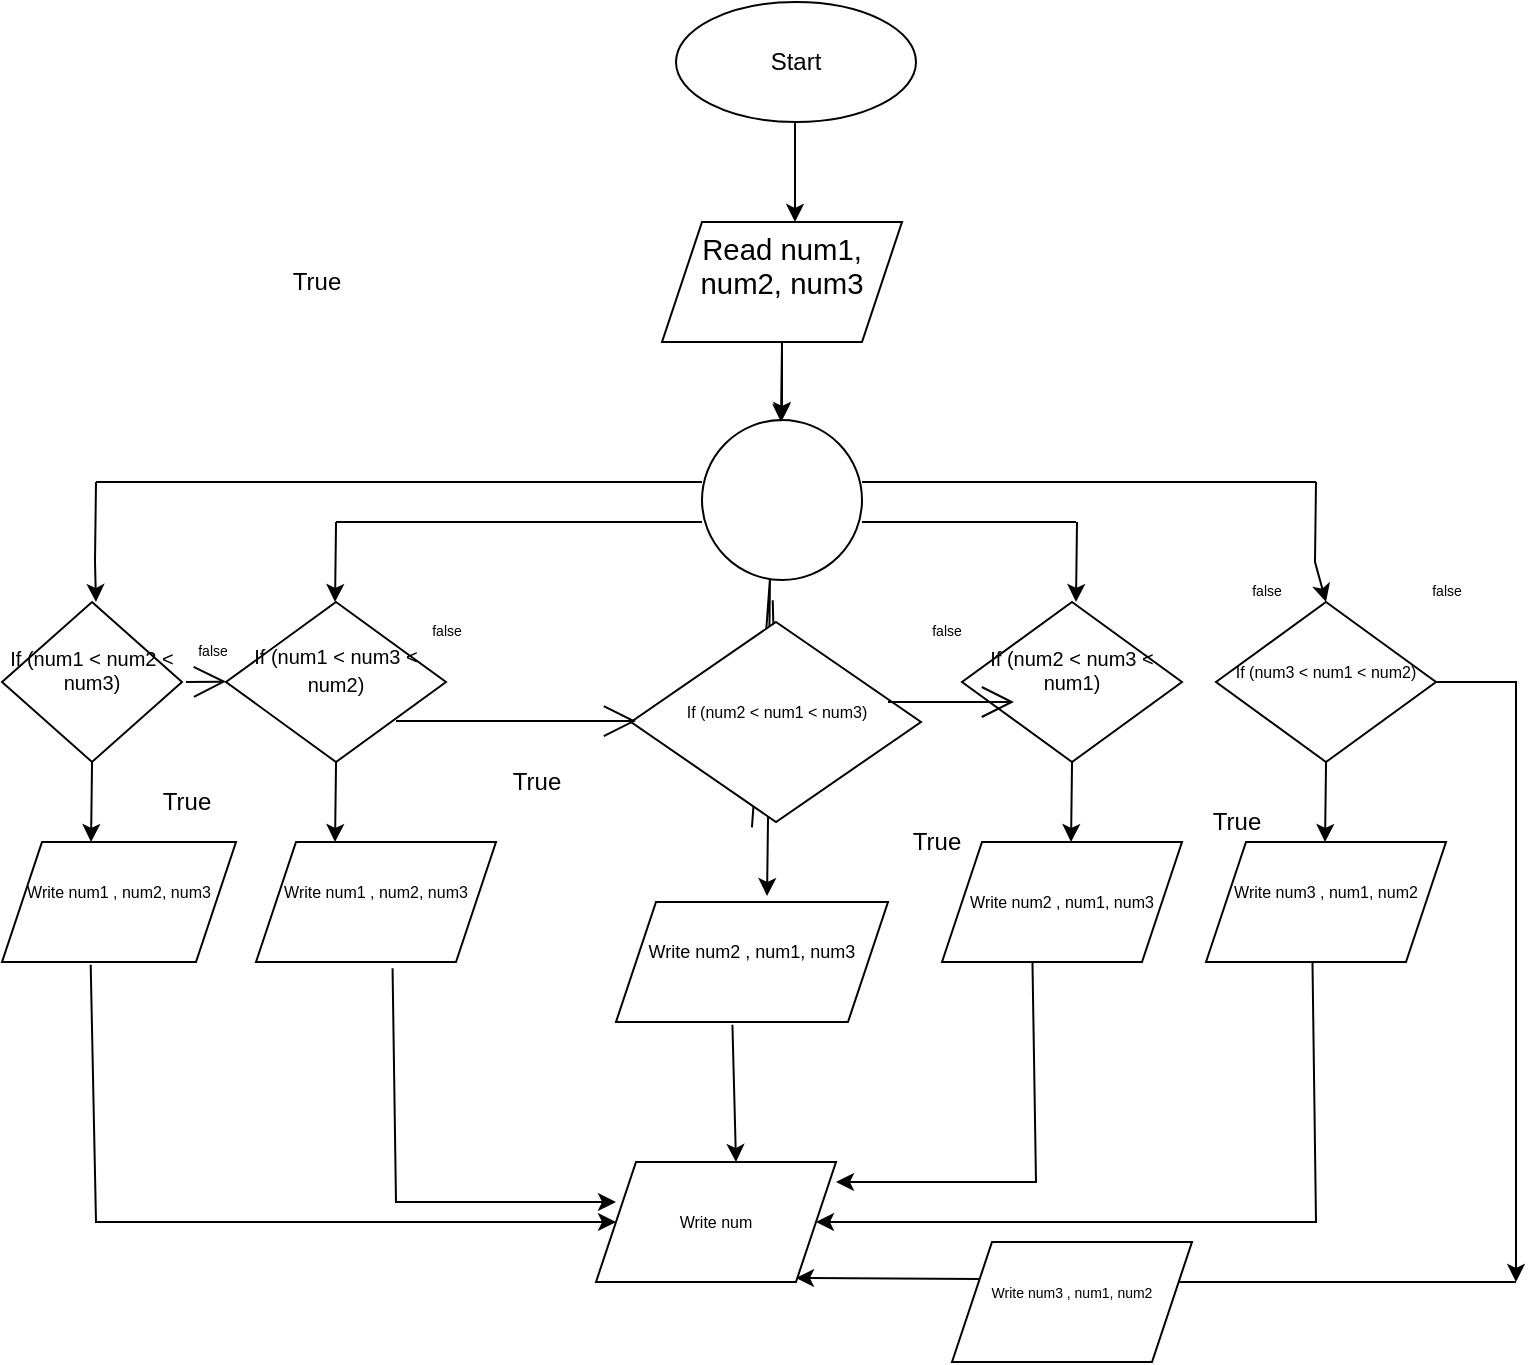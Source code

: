 <mxfile version="16.6.1" type="github">
  <diagram id="7VsdwAV7AcCUcllieNlv" name="Page-1">
    <mxGraphModel dx="435" dy="837" grid="1" gridSize="10" guides="1" tooltips="1" connect="1" arrows="1" fold="1" page="1" pageScale="1" pageWidth="850" pageHeight="1100" math="0" shadow="0">
      <root>
        <mxCell id="0" />
        <mxCell id="1" parent="0" />
        <mxCell id="S8JGFDoAkX9jMdbwDgA_-1" value="Start" style="ellipse;whiteSpace=wrap;html=1;" parent="1" vertex="1">
          <mxGeometry x="340" width="120" height="60" as="geometry" />
        </mxCell>
        <mxCell id="S8JGFDoAkX9jMdbwDgA_-2" value="" style="endArrow=classic;html=1;rounded=0;" parent="1" edge="1">
          <mxGeometry width="50" height="50" relative="1" as="geometry">
            <mxPoint x="399.5" y="60" as="sourcePoint" />
            <mxPoint x="400" y="110" as="targetPoint" />
            <Array as="points">
              <mxPoint x="399.5" y="110" />
            </Array>
          </mxGeometry>
        </mxCell>
        <mxCell id="S8JGFDoAkX9jMdbwDgA_-3" value="" style="ellipse;whiteSpace=wrap;html=1;aspect=fixed;" parent="1" vertex="1">
          <mxGeometry x="353" y="209" width="80" height="80" as="geometry" />
        </mxCell>
        <mxCell id="S8JGFDoAkX9jMdbwDgA_-24" value="" style="edgeStyle=orthogonalEdgeStyle;rounded=0;orthogonalLoop=1;jettySize=auto;html=1;fontSize=8;" parent="1" source="S8JGFDoAkX9jMdbwDgA_-4" target="S8JGFDoAkX9jMdbwDgA_-3" edge="1">
          <mxGeometry relative="1" as="geometry" />
        </mxCell>
        <mxCell id="S8JGFDoAkX9jMdbwDgA_-4" value="&#xa;&lt;span style=&quot;font-size: 11pt; font-family: &amp;quot;arial&amp;quot;; color: rgb(0, 0, 0); background-color: transparent; font-weight: 400; font-style: normal; font-variant: normal; text-decoration: none; vertical-align: baseline;&quot; id=&quot;docs-internal-guid-d946a9c5-7fff-c26a-9376-d725d97a3d21&quot;&gt;Read num1, num2, num3&lt;/span&gt;&#xa;&#xa;" style="shape=parallelogram;perimeter=parallelogramPerimeter;whiteSpace=wrap;html=1;fixedSize=1;" parent="1" vertex="1">
          <mxGeometry x="333" y="110" width="120" height="60" as="geometry" />
        </mxCell>
        <mxCell id="S8JGFDoAkX9jMdbwDgA_-5" value="" style="endArrow=classic;html=1;rounded=0;" parent="1" edge="1">
          <mxGeometry width="50" height="50" relative="1" as="geometry">
            <mxPoint x="393" y="170" as="sourcePoint" />
            <mxPoint x="393" y="210" as="targetPoint" />
            <Array as="points">
              <mxPoint x="392.5" y="210" />
            </Array>
          </mxGeometry>
        </mxCell>
        <mxCell id="S8JGFDoAkX9jMdbwDgA_-6" value="&#xa;&lt;span style=&quot;font-size: 10px; font-family: &amp;quot;arial&amp;quot;; color: rgb(0, 0, 0); background-color: transparent; font-weight: 400; font-style: normal; font-variant: normal; text-decoration: none; vertical-align: baseline;&quot; id=&quot;docs-internal-guid-427ea8ff-7fff-f99e-330a-702887230bb6&quot;&gt;If (num1 &amp;lt; num2 &amp;lt; num3)&lt;/span&gt;&#xa;&#xa;" style="rhombus;whiteSpace=wrap;html=1;fontSize=10;align=center;labelPosition=center;verticalLabelPosition=middle;verticalAlign=middle;" parent="1" vertex="1">
          <mxGeometry x="3" y="300" width="90" height="80" as="geometry" />
        </mxCell>
        <mxCell id="S8JGFDoAkX9jMdbwDgA_-7" value="&#xa;&lt;p dir=&quot;ltr&quot; style=&quot;line-height: 1.38; margin-top: 0pt; margin-bottom: 0pt; font-size: 10px;&quot; id=&quot;docs-internal-guid-539513e3-7fff-56d0-1a80-1fb68d7d3877&quot;&gt;&lt;span style=&quot;font-size: 10px; font-family: &amp;quot;arial&amp;quot;; color: rgb(0, 0, 0); background-color: transparent; font-weight: 400; font-style: normal; font-variant: normal; text-decoration: none; vertical-align: baseline;&quot;&gt;If (num1 &amp;lt; num3 &amp;lt; num2)&lt;/span&gt;&lt;/p&gt;&#xa;&#xa;" style="rhombus;whiteSpace=wrap;html=1;fontSize=10;" parent="1" vertex="1">
          <mxGeometry x="115" y="300" width="110" height="80" as="geometry" />
        </mxCell>
        <mxCell id="S8JGFDoAkX9jMdbwDgA_-10" value="&#xa;&lt;span style=&quot;font-size: 10px; font-family: &amp;quot;arial&amp;quot;; color: rgb(0, 0, 0); background-color: transparent; font-weight: 400; font-style: normal; font-variant: normal; text-decoration: none; vertical-align: baseline;&quot; id=&quot;docs-internal-guid-40f44d3e-7fff-feab-19c4-ea785816b680&quot;&gt;If (num2 &amp;lt; num3 &amp;lt; num1)&lt;/span&gt;&#xa;&#xa;" style="rhombus;whiteSpace=wrap;html=1;fontSize=10;" parent="1" vertex="1">
          <mxGeometry x="483" y="300" width="110" height="80" as="geometry" />
        </mxCell>
        <mxCell id="S8JGFDoAkX9jMdbwDgA_-11" value="&#xa;&lt;p dir=&quot;ltr&quot; style=&quot;line-height: 1.38; margin-top: 0pt; margin-bottom: 0pt; font-size: 8px;&quot; id=&quot;docs-internal-guid-607b8d66-7fff-5b79-ea57-4089b3710c0b&quot;&gt;&lt;span style=&quot;font-size: 8px; font-family: &amp;quot;arial&amp;quot;; color: rgb(0, 0, 0); background-color: transparent; font-weight: 400; font-style: normal; font-variant: normal; text-decoration: none; vertical-align: baseline;&quot;&gt;If (num3 &amp;lt; num1 &amp;lt; num2)&lt;/span&gt;&lt;/p&gt;&#xa;&#xa;" style="rhombus;whiteSpace=wrap;html=1;fontSize=8;" parent="1" vertex="1">
          <mxGeometry x="610" y="300" width="110" height="80" as="geometry" />
        </mxCell>
        <mxCell id="S8JGFDoAkX9jMdbwDgA_-12" value="" style="endArrow=none;html=1;rounded=0;" parent="1" edge="1">
          <mxGeometry width="50" height="50" relative="1" as="geometry">
            <mxPoint x="433" y="240" as="sourcePoint" />
            <mxPoint x="660" y="240" as="targetPoint" />
          </mxGeometry>
        </mxCell>
        <mxCell id="S8JGFDoAkX9jMdbwDgA_-13" value="" style="endArrow=classic;html=1;rounded=0;entryX=0.5;entryY=0;entryDx=0;entryDy=0;" parent="1" target="S8JGFDoAkX9jMdbwDgA_-11" edge="1">
          <mxGeometry width="50" height="50" relative="1" as="geometry">
            <mxPoint x="660" y="240" as="sourcePoint" />
            <mxPoint x="660" y="280" as="targetPoint" />
            <Array as="points">
              <mxPoint x="659.5" y="280" />
            </Array>
          </mxGeometry>
        </mxCell>
        <mxCell id="S8JGFDoAkX9jMdbwDgA_-15" value="" style="endArrow=none;html=1;rounded=0;" parent="1" edge="1">
          <mxGeometry width="50" height="50" relative="1" as="geometry">
            <mxPoint x="50" y="240" as="sourcePoint" />
            <mxPoint x="353" y="240" as="targetPoint" />
          </mxGeometry>
        </mxCell>
        <mxCell id="S8JGFDoAkX9jMdbwDgA_-16" value="" style="endArrow=classic;html=1;rounded=0;entryX=0.5;entryY=0;entryDx=0;entryDy=0;" parent="1" edge="1">
          <mxGeometry width="50" height="50" relative="1" as="geometry">
            <mxPoint x="50" y="240" as="sourcePoint" />
            <mxPoint x="50" y="300" as="targetPoint" />
            <Array as="points">
              <mxPoint x="49.5" y="280" />
            </Array>
          </mxGeometry>
        </mxCell>
        <mxCell id="S8JGFDoAkX9jMdbwDgA_-17" value="" style="endArrow=classic;html=1;rounded=0;exitX=0.417;exitY=1.027;exitDx=0;exitDy=0;exitPerimeter=0;startArrow=none;" parent="1" edge="1" source="S8JGFDoAkX9jMdbwDgA_-8">
          <mxGeometry width="50" height="50" relative="1" as="geometry">
            <mxPoint x="388.36" y="299.16" as="sourcePoint" />
            <mxPoint x="387.02" y="328" as="targetPoint" />
            <Array as="points">
              <mxPoint x="387" y="288" />
              <mxPoint x="386.52" y="328" />
            </Array>
          </mxGeometry>
        </mxCell>
        <mxCell id="S8JGFDoAkX9jMdbwDgA_-18" value="" style="endArrow=none;html=1;rounded=0;" parent="1" edge="1">
          <mxGeometry width="50" height="50" relative="1" as="geometry">
            <mxPoint x="433" y="260" as="sourcePoint" />
            <mxPoint x="540" y="260" as="targetPoint" />
          </mxGeometry>
        </mxCell>
        <mxCell id="S8JGFDoAkX9jMdbwDgA_-21" value="" style="endArrow=classic;html=1;rounded=0;" parent="1" edge="1">
          <mxGeometry width="50" height="50" relative="1" as="geometry">
            <mxPoint x="540.5" y="260" as="sourcePoint" />
            <mxPoint x="540.5" y="300" as="targetPoint" />
            <Array as="points">
              <mxPoint x="540" y="300" />
            </Array>
          </mxGeometry>
        </mxCell>
        <mxCell id="S8JGFDoAkX9jMdbwDgA_-22" value="" style="endArrow=none;html=1;rounded=0;" parent="1" edge="1">
          <mxGeometry width="50" height="50" relative="1" as="geometry">
            <mxPoint x="170" y="260" as="sourcePoint" />
            <mxPoint x="353" y="260" as="targetPoint" />
          </mxGeometry>
        </mxCell>
        <mxCell id="S8JGFDoAkX9jMdbwDgA_-23" value="" style="endArrow=classic;html=1;rounded=0;" parent="1" edge="1">
          <mxGeometry width="50" height="50" relative="1" as="geometry">
            <mxPoint x="170.02" y="260" as="sourcePoint" />
            <mxPoint x="170.02" y="300" as="targetPoint" />
            <Array as="points">
              <mxPoint x="169.52" y="300" />
            </Array>
          </mxGeometry>
        </mxCell>
        <mxCell id="S8JGFDoAkX9jMdbwDgA_-25" value="" style="endArrow=classic;html=1;rounded=0;" parent="1" edge="1">
          <mxGeometry width="50" height="50" relative="1" as="geometry">
            <mxPoint x="48.02" y="380" as="sourcePoint" />
            <mxPoint x="48.02" y="420" as="targetPoint" />
            <Array as="points">
              <mxPoint x="47.52" y="420" />
            </Array>
          </mxGeometry>
        </mxCell>
        <mxCell id="S8JGFDoAkX9jMdbwDgA_-26" value="" style="endArrow=classic;html=1;rounded=0;" parent="1" edge="1">
          <mxGeometry width="50" height="50" relative="1" as="geometry">
            <mxPoint x="170.02" y="380" as="sourcePoint" />
            <mxPoint x="170.02" y="420" as="targetPoint" />
            <Array as="points">
              <mxPoint x="169.52" y="420" />
            </Array>
          </mxGeometry>
        </mxCell>
        <mxCell id="S8JGFDoAkX9jMdbwDgA_-27" value="" style="endArrow=classic;html=1;rounded=0;" parent="1" edge="1">
          <mxGeometry width="50" height="50" relative="1" as="geometry">
            <mxPoint x="386.02" y="407" as="sourcePoint" />
            <mxPoint x="386.02" y="447" as="targetPoint" />
            <Array as="points">
              <mxPoint x="385.52" y="447" />
            </Array>
          </mxGeometry>
        </mxCell>
        <mxCell id="S8JGFDoAkX9jMdbwDgA_-28" value="" style="endArrow=classic;html=1;rounded=0;" parent="1" edge="1">
          <mxGeometry width="50" height="50" relative="1" as="geometry">
            <mxPoint x="538.02" y="380" as="sourcePoint" />
            <mxPoint x="538.02" y="420" as="targetPoint" />
            <Array as="points">
              <mxPoint x="537.52" y="420" />
            </Array>
          </mxGeometry>
        </mxCell>
        <mxCell id="S8JGFDoAkX9jMdbwDgA_-29" value="" style="endArrow=classic;html=1;rounded=0;" parent="1" edge="1">
          <mxGeometry width="50" height="50" relative="1" as="geometry">
            <mxPoint x="665.02" y="380" as="sourcePoint" />
            <mxPoint x="665.02" y="420" as="targetPoint" />
            <Array as="points">
              <mxPoint x="664.52" y="420" />
            </Array>
          </mxGeometry>
        </mxCell>
        <mxCell id="S8JGFDoAkX9jMdbwDgA_-30" value="&#xa;&lt;p dir=&quot;ltr&quot; style=&quot;line-height: 1.38; margin-top: 0pt; margin-bottom: 0pt; font-size: 8px;&quot; id=&quot;docs-internal-guid-1024fd8f-7fff-35a2-ca0e-61c285d56845&quot;&gt;&lt;span style=&quot;font-size: 8px; font-family: &amp;quot;arial&amp;quot;; color: rgb(0, 0, 0); background-color: transparent; font-weight: 400; font-style: normal; font-variant: normal; text-decoration: none; vertical-align: baseline;&quot;&gt;Write num1 , num2, num3&lt;/span&gt;&lt;/p&gt;&#xa;&#xa;" style="shape=parallelogram;perimeter=parallelogramPerimeter;whiteSpace=wrap;html=1;fixedSize=1;fontSize=8;" parent="1" vertex="1">
          <mxGeometry x="3" y="420" width="117" height="60" as="geometry" />
        </mxCell>
        <mxCell id="S8JGFDoAkX9jMdbwDgA_-31" value="&#xa;&lt;p dir=&quot;ltr&quot; style=&quot;line-height: 1.38; margin-top: 0pt; margin-bottom: 0pt; font-size: 8px;&quot; id=&quot;docs-internal-guid-b3440dd7-7fff-1862-01f7-3c93585b4b80&quot;&gt;&lt;span style=&quot;font-size: 8px; font-family: &amp;quot;arial&amp;quot;; color: rgb(0, 0, 0); background-color: transparent; font-weight: 400; font-style: normal; font-variant: normal; text-decoration: none; vertical-align: baseline;&quot;&gt;Write num1 , num2, num3&lt;/span&gt;&lt;/p&gt;&#xa;&#xa;" style="shape=parallelogram;perimeter=parallelogramPerimeter;whiteSpace=wrap;html=1;fixedSize=1;fontSize=8;" parent="1" vertex="1">
          <mxGeometry x="130" y="420" width="120" height="60" as="geometry" />
        </mxCell>
        <mxCell id="S8JGFDoAkX9jMdbwDgA_-32" value="&#xa;&lt;p dir=&quot;ltr&quot; style=&quot;line-height: 1.38; margin-top: 0pt; margin-bottom: 0pt; font-size: 9px;&quot; id=&quot;docs-internal-guid-f0c00cc0-7fff-9363-1b10-8cafcbef0492&quot;&gt;&lt;span style=&quot;font-size: 9px; font-family: &amp;quot;arial&amp;quot;; color: rgb(0, 0, 0); background-color: transparent; font-weight: 400; font-style: normal; font-variant: normal; text-decoration: none; vertical-align: baseline;&quot;&gt;Write num2 , num1, num3&lt;/span&gt;&lt;/p&gt;&#xa;&#xa;" style="shape=parallelogram;perimeter=parallelogramPerimeter;whiteSpace=wrap;html=1;fixedSize=1;fontSize=9;" parent="1" vertex="1">
          <mxGeometry x="310" y="450" width="136" height="60" as="geometry" />
        </mxCell>
        <mxCell id="S8JGFDoAkX9jMdbwDgA_-33" value="&lt;p dir=&quot;ltr&quot; style=&quot;line-height: 1.38; margin-top: 0pt; margin-bottom: 0pt; font-size: 8px;&quot; id=&quot;docs-internal-guid-f0c00cc0-7fff-9363-1b10-8cafcbef0492&quot;&gt;&lt;span style=&quot;font-size: 8px; font-family: &amp;quot;arial&amp;quot;; color: rgb(0, 0, 0); background-color: transparent; font-weight: 400; font-style: normal; font-variant: normal; text-decoration: none; vertical-align: baseline;&quot;&gt;Write num2 , num1, num3&lt;/span&gt;&lt;/p&gt;" style="shape=parallelogram;perimeter=parallelogramPerimeter;whiteSpace=wrap;html=1;fixedSize=1;fontSize=8;" parent="1" vertex="1">
          <mxGeometry x="473" y="420" width="120" height="60" as="geometry" />
        </mxCell>
        <mxCell id="S8JGFDoAkX9jMdbwDgA_-34" value="&#xa;&lt;p dir=&quot;ltr&quot; style=&quot;line-height: 1.38; margin-top: 0pt; margin-bottom: 0pt; font-size: 8px;&quot; id=&quot;docs-internal-guid-0c6a4174-7fff-9a5a-81ce-c53d74eab8a5&quot;&gt;&lt;span style=&quot;font-size: 8px; font-family: &amp;quot;arial&amp;quot;; color: rgb(0, 0, 0); background-color: transparent; font-weight: 400; font-style: normal; font-variant: normal; text-decoration: none; vertical-align: baseline;&quot;&gt;Write num3 , num1, num2&lt;/span&gt;&lt;/p&gt;&#xa;&#xa;" style="shape=parallelogram;perimeter=parallelogramPerimeter;whiteSpace=wrap;html=1;fixedSize=1;fontSize=8;" parent="1" vertex="1">
          <mxGeometry x="605" y="420" width="120" height="60" as="geometry" />
        </mxCell>
        <mxCell id="S8JGFDoAkX9jMdbwDgA_-35" value="Write num" style="shape=parallelogram;perimeter=parallelogramPerimeter;whiteSpace=wrap;html=1;fixedSize=1;fontSize=8;" parent="1" vertex="1">
          <mxGeometry x="300" y="580" width="120" height="60" as="geometry" />
        </mxCell>
        <mxCell id="S8JGFDoAkX9jMdbwDgA_-36" value="" style="endArrow=classic;html=1;rounded=0;exitX=0.428;exitY=1.023;exitDx=0;exitDy=0;exitPerimeter=0;" parent="1" source="S8JGFDoAkX9jMdbwDgA_-32" edge="1">
          <mxGeometry width="50" height="50" relative="1" as="geometry">
            <mxPoint x="370.5" y="540" as="sourcePoint" />
            <mxPoint x="370.5" y="580" as="targetPoint" />
            <Array as="points">
              <mxPoint x="370" y="580" />
            </Array>
          </mxGeometry>
        </mxCell>
        <mxCell id="S8JGFDoAkX9jMdbwDgA_-38" value="" style="endArrow=classic;html=1;rounded=0;fontSize=8;entryX=1;entryY=0;entryDx=0;entryDy=0;exitX=0.377;exitY=1.008;exitDx=0;exitDy=0;exitPerimeter=0;" parent="1" source="S8JGFDoAkX9jMdbwDgA_-33" edge="1">
          <mxGeometry width="50" height="50" relative="1" as="geometry">
            <mxPoint x="519.2" y="492.28" as="sourcePoint" />
            <mxPoint x="420" y="590.0" as="targetPoint" />
            <Array as="points">
              <mxPoint x="520" y="590" />
            </Array>
          </mxGeometry>
        </mxCell>
        <mxCell id="S8JGFDoAkX9jMdbwDgA_-40" value="" style="endArrow=classic;html=1;rounded=0;fontSize=8;exitX=0.377;exitY=1.008;exitDx=0;exitDy=0;exitPerimeter=0;" parent="1" target="S8JGFDoAkX9jMdbwDgA_-35" edge="1">
          <mxGeometry width="50" height="50" relative="1" as="geometry">
            <mxPoint x="658.24" y="480" as="sourcePoint" />
            <mxPoint x="560" y="620" as="targetPoint" />
            <Array as="points">
              <mxPoint x="660" y="610" />
            </Array>
          </mxGeometry>
        </mxCell>
        <mxCell id="S8JGFDoAkX9jMdbwDgA_-41" value="" style="endArrow=classic;html=1;rounded=0;fontSize=8;exitX=0.569;exitY=1.053;exitDx=0;exitDy=0;exitPerimeter=0;" parent="1" source="S8JGFDoAkX9jMdbwDgA_-31" edge="1">
          <mxGeometry width="50" height="50" relative="1" as="geometry">
            <mxPoint x="175" y="540" as="sourcePoint" />
            <mxPoint x="310" y="600" as="targetPoint" />
            <Array as="points">
              <mxPoint x="200" y="600" />
            </Array>
          </mxGeometry>
        </mxCell>
        <mxCell id="S8JGFDoAkX9jMdbwDgA_-43" value="" style="endArrow=classic;html=1;rounded=0;fontSize=8;entryX=0;entryY=0.5;entryDx=0;entryDy=0;exitX=0.379;exitY=1.023;exitDx=0;exitDy=0;exitPerimeter=0;" parent="1" source="S8JGFDoAkX9jMdbwDgA_-30" target="S8JGFDoAkX9jMdbwDgA_-35" edge="1">
          <mxGeometry width="50" height="50" relative="1" as="geometry">
            <mxPoint x="90" y="490" as="sourcePoint" />
            <mxPoint x="115" y="560" as="targetPoint" />
            <Array as="points">
              <mxPoint x="50" y="610" />
            </Array>
          </mxGeometry>
        </mxCell>
        <mxCell id="S8JGFDoAkX9jMdbwDgA_-44" value="" style="endArrow=classic;html=1;rounded=0;fontSize=8;exitX=1;exitY=0.5;exitDx=0;exitDy=0;" parent="1" source="S8JGFDoAkX9jMdbwDgA_-11" edge="1">
          <mxGeometry width="50" height="50" relative="1" as="geometry">
            <mxPoint x="730" y="340" as="sourcePoint" />
            <mxPoint x="760" y="640" as="targetPoint" />
            <Array as="points">
              <mxPoint x="760" y="340" />
            </Array>
          </mxGeometry>
        </mxCell>
        <mxCell id="S8JGFDoAkX9jMdbwDgA_-45" value="" style="endArrow=none;html=1;rounded=0;fontSize=8;" parent="1" edge="1">
          <mxGeometry width="50" height="50" relative="1" as="geometry">
            <mxPoint x="590" y="640" as="sourcePoint" />
            <mxPoint x="760" y="640" as="targetPoint" />
          </mxGeometry>
        </mxCell>
        <mxCell id="S8JGFDoAkX9jMdbwDgA_-46" value="&#xa;&lt;p dir=&quot;ltr&quot; style=&quot;line-height: 1.38; margin-top: 0pt; margin-bottom: 0pt; font-size: 7px;&quot; id=&quot;docs-internal-guid-38b0c67b-7fff-0b83-c26a-c8e32ab6db59&quot;&gt;&lt;span style=&quot;font-size: 7px; font-family: &amp;quot;arial&amp;quot;; color: rgb(0, 0, 0); background-color: transparent; font-weight: 400; font-style: normal; font-variant: normal; text-decoration: none; vertical-align: baseline;&quot;&gt;Write num3 , num1, num2&lt;/span&gt;&lt;/p&gt;&#xa;&#xa;" style="shape=parallelogram;perimeter=parallelogramPerimeter;whiteSpace=wrap;html=1;fixedSize=1;fontSize=7;" parent="1" vertex="1">
          <mxGeometry x="478" y="620" width="120" height="60" as="geometry" />
        </mxCell>
        <mxCell id="S8JGFDoAkX9jMdbwDgA_-47" value="" style="endArrow=classic;html=1;rounded=0;fontSize=8;exitX=0;exitY=0.25;exitDx=0;exitDy=0;" parent="1" source="S8JGFDoAkX9jMdbwDgA_-46" edge="1">
          <mxGeometry width="50" height="50" relative="1" as="geometry">
            <mxPoint x="390" y="690" as="sourcePoint" />
            <mxPoint x="400" y="638" as="targetPoint" />
          </mxGeometry>
        </mxCell>
        <mxCell id="iEjLO2CgWXIG3ioSRrOz-2" value="" style="edgeStyle=none;orthogonalLoop=1;jettySize=auto;html=1;rounded=0;endArrow=open;startSize=14;endSize=14;sourcePerimeterSpacing=8;targetPerimeterSpacing=8;curved=1;" edge="1" parent="1">
          <mxGeometry width="120" relative="1" as="geometry">
            <mxPoint x="95" y="340" as="sourcePoint" />
            <mxPoint x="115" y="339.81" as="targetPoint" />
            <Array as="points">
              <mxPoint x="95" y="340" />
            </Array>
          </mxGeometry>
        </mxCell>
        <mxCell id="S8JGFDoAkX9jMdbwDgA_-48" value="false" style="text;html=1;align=center;verticalAlign=middle;resizable=0;points=[];autosize=1;strokeColor=none;fillColor=none;fontSize=7;" parent="1" vertex="1">
          <mxGeometry x="93" y="320" width="30" height="10" as="geometry" />
        </mxCell>
        <mxCell id="iEjLO2CgWXIG3ioSRrOz-4" value="false" style="text;html=1;align=center;verticalAlign=middle;resizable=0;points=[];autosize=1;strokeColor=none;fillColor=none;fontSize=7;" vertex="1" parent="1">
          <mxGeometry x="210" y="310" width="30" height="10" as="geometry" />
        </mxCell>
        <mxCell id="S8JGFDoAkX9jMdbwDgA_-8" value="&#xa;&lt;span style=&quot;font-size: 8px; font-family: &amp;quot;arial&amp;quot;; color: rgb(0, 0, 0); background-color: transparent; font-weight: 400; font-style: normal; font-variant: normal; text-decoration: none; vertical-align: baseline;&quot; id=&quot;docs-internal-guid-09454173-7fff-8e8d-ae4b-486d8ab04219&quot;&gt;If (num2 &amp;lt; num1 &amp;lt; num3)&lt;/span&gt;&#xa;&#xa;" style="rhombus;whiteSpace=wrap;html=1;fontSize=8;" parent="1" vertex="1">
          <mxGeometry x="317.5" y="310" width="145" height="100" as="geometry" />
        </mxCell>
        <mxCell id="iEjLO2CgWXIG3ioSRrOz-5" value="" style="endArrow=none;html=1;rounded=0;exitX=0.417;exitY=1.027;exitDx=0;exitDy=0;exitPerimeter=0;" edge="1" parent="1" target="S8JGFDoAkX9jMdbwDgA_-8">
          <mxGeometry width="50" height="50" relative="1" as="geometry">
            <mxPoint x="388.36" y="299.16" as="sourcePoint" />
            <mxPoint x="387.02" y="328" as="targetPoint" />
            <Array as="points" />
          </mxGeometry>
        </mxCell>
        <mxCell id="iEjLO2CgWXIG3ioSRrOz-6" value="" style="edgeStyle=none;orthogonalLoop=1;jettySize=auto;html=1;rounded=0;endArrow=open;startSize=14;endSize=14;sourcePerimeterSpacing=8;targetPerimeterSpacing=8;curved=1;" edge="1" parent="1">
          <mxGeometry width="120" relative="1" as="geometry">
            <mxPoint x="200" y="359.52" as="sourcePoint" />
            <mxPoint x="320" y="359.52" as="targetPoint" />
            <Array as="points" />
          </mxGeometry>
        </mxCell>
        <mxCell id="iEjLO2CgWXIG3ioSRrOz-7" value="false" style="text;html=1;align=center;verticalAlign=middle;resizable=0;points=[];autosize=1;strokeColor=none;fillColor=none;fontSize=7;" vertex="1" parent="1">
          <mxGeometry x="460" y="310" width="30" height="10" as="geometry" />
        </mxCell>
        <mxCell id="iEjLO2CgWXIG3ioSRrOz-8" value="" style="edgeStyle=none;orthogonalLoop=1;jettySize=auto;html=1;rounded=0;endArrow=open;startSize=14;endSize=14;sourcePerimeterSpacing=8;targetPerimeterSpacing=8;curved=1;" edge="1" parent="1">
          <mxGeometry width="120" relative="1" as="geometry">
            <mxPoint x="446" y="350" as="sourcePoint" />
            <mxPoint x="509" y="350" as="targetPoint" />
            <Array as="points" />
          </mxGeometry>
        </mxCell>
        <mxCell id="iEjLO2CgWXIG3ioSRrOz-9" value="false" style="text;html=1;align=center;verticalAlign=middle;resizable=0;points=[];autosize=1;strokeColor=none;fillColor=none;fontSize=7;" vertex="1" parent="1">
          <mxGeometry x="620" y="290" width="30" height="10" as="geometry" />
        </mxCell>
        <mxCell id="iEjLO2CgWXIG3ioSRrOz-10" value="false" style="text;html=1;align=center;verticalAlign=middle;resizable=0;points=[];autosize=1;strokeColor=none;fillColor=none;fontSize=7;" vertex="1" parent="1">
          <mxGeometry x="710" y="290" width="30" height="10" as="geometry" />
        </mxCell>
        <mxCell id="iEjLO2CgWXIG3ioSRrOz-11" value="True" style="text;html=1;align=center;verticalAlign=middle;resizable=0;points=[];autosize=1;strokeColor=none;fillColor=none;hachureGap=4;" vertex="1" parent="1">
          <mxGeometry x="140" y="130" width="40" height="20" as="geometry" />
        </mxCell>
        <mxCell id="iEjLO2CgWXIG3ioSRrOz-12" value="True" style="text;html=1;align=center;verticalAlign=middle;resizable=0;points=[];autosize=1;strokeColor=none;fillColor=none;hachureGap=4;" vertex="1" parent="1">
          <mxGeometry x="75" y="390" width="40" height="20" as="geometry" />
        </mxCell>
        <mxCell id="iEjLO2CgWXIG3ioSRrOz-13" value="True" style="text;html=1;align=center;verticalAlign=middle;resizable=0;points=[];autosize=1;strokeColor=none;fillColor=none;hachureGap=4;" vertex="1" parent="1">
          <mxGeometry x="250" y="380" width="40" height="20" as="geometry" />
        </mxCell>
        <mxCell id="iEjLO2CgWXIG3ioSRrOz-14" value="True" style="text;html=1;align=center;verticalAlign=middle;resizable=0;points=[];autosize=1;strokeColor=none;fillColor=none;hachureGap=4;" vertex="1" parent="1">
          <mxGeometry x="450" y="410" width="40" height="20" as="geometry" />
        </mxCell>
        <mxCell id="iEjLO2CgWXIG3ioSRrOz-15" value="True" style="text;html=1;align=center;verticalAlign=middle;resizable=0;points=[];autosize=1;strokeColor=none;fillColor=none;hachureGap=4;" vertex="1" parent="1">
          <mxGeometry x="600" y="400" width="40" height="20" as="geometry" />
        </mxCell>
      </root>
    </mxGraphModel>
  </diagram>
</mxfile>
